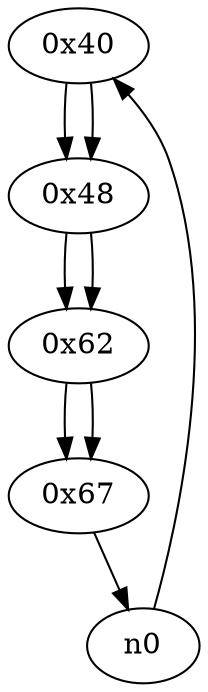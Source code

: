 digraph G{
/* nodes */
/* Start Freq.: 122915 */
/* entry: 0x40  */
  n1 [label="0x40"]
  n2 [label="0x48"]
  n3 [label="0x62"]
  n4 [label="0x67"]
/* edges */
n1 -> n2;
n0 -> n1;
n2 -> n3;
n1 -> n2;
n3 -> n4;
n2 -> n3;
n4 -> n0;
n3 -> n4;
}
